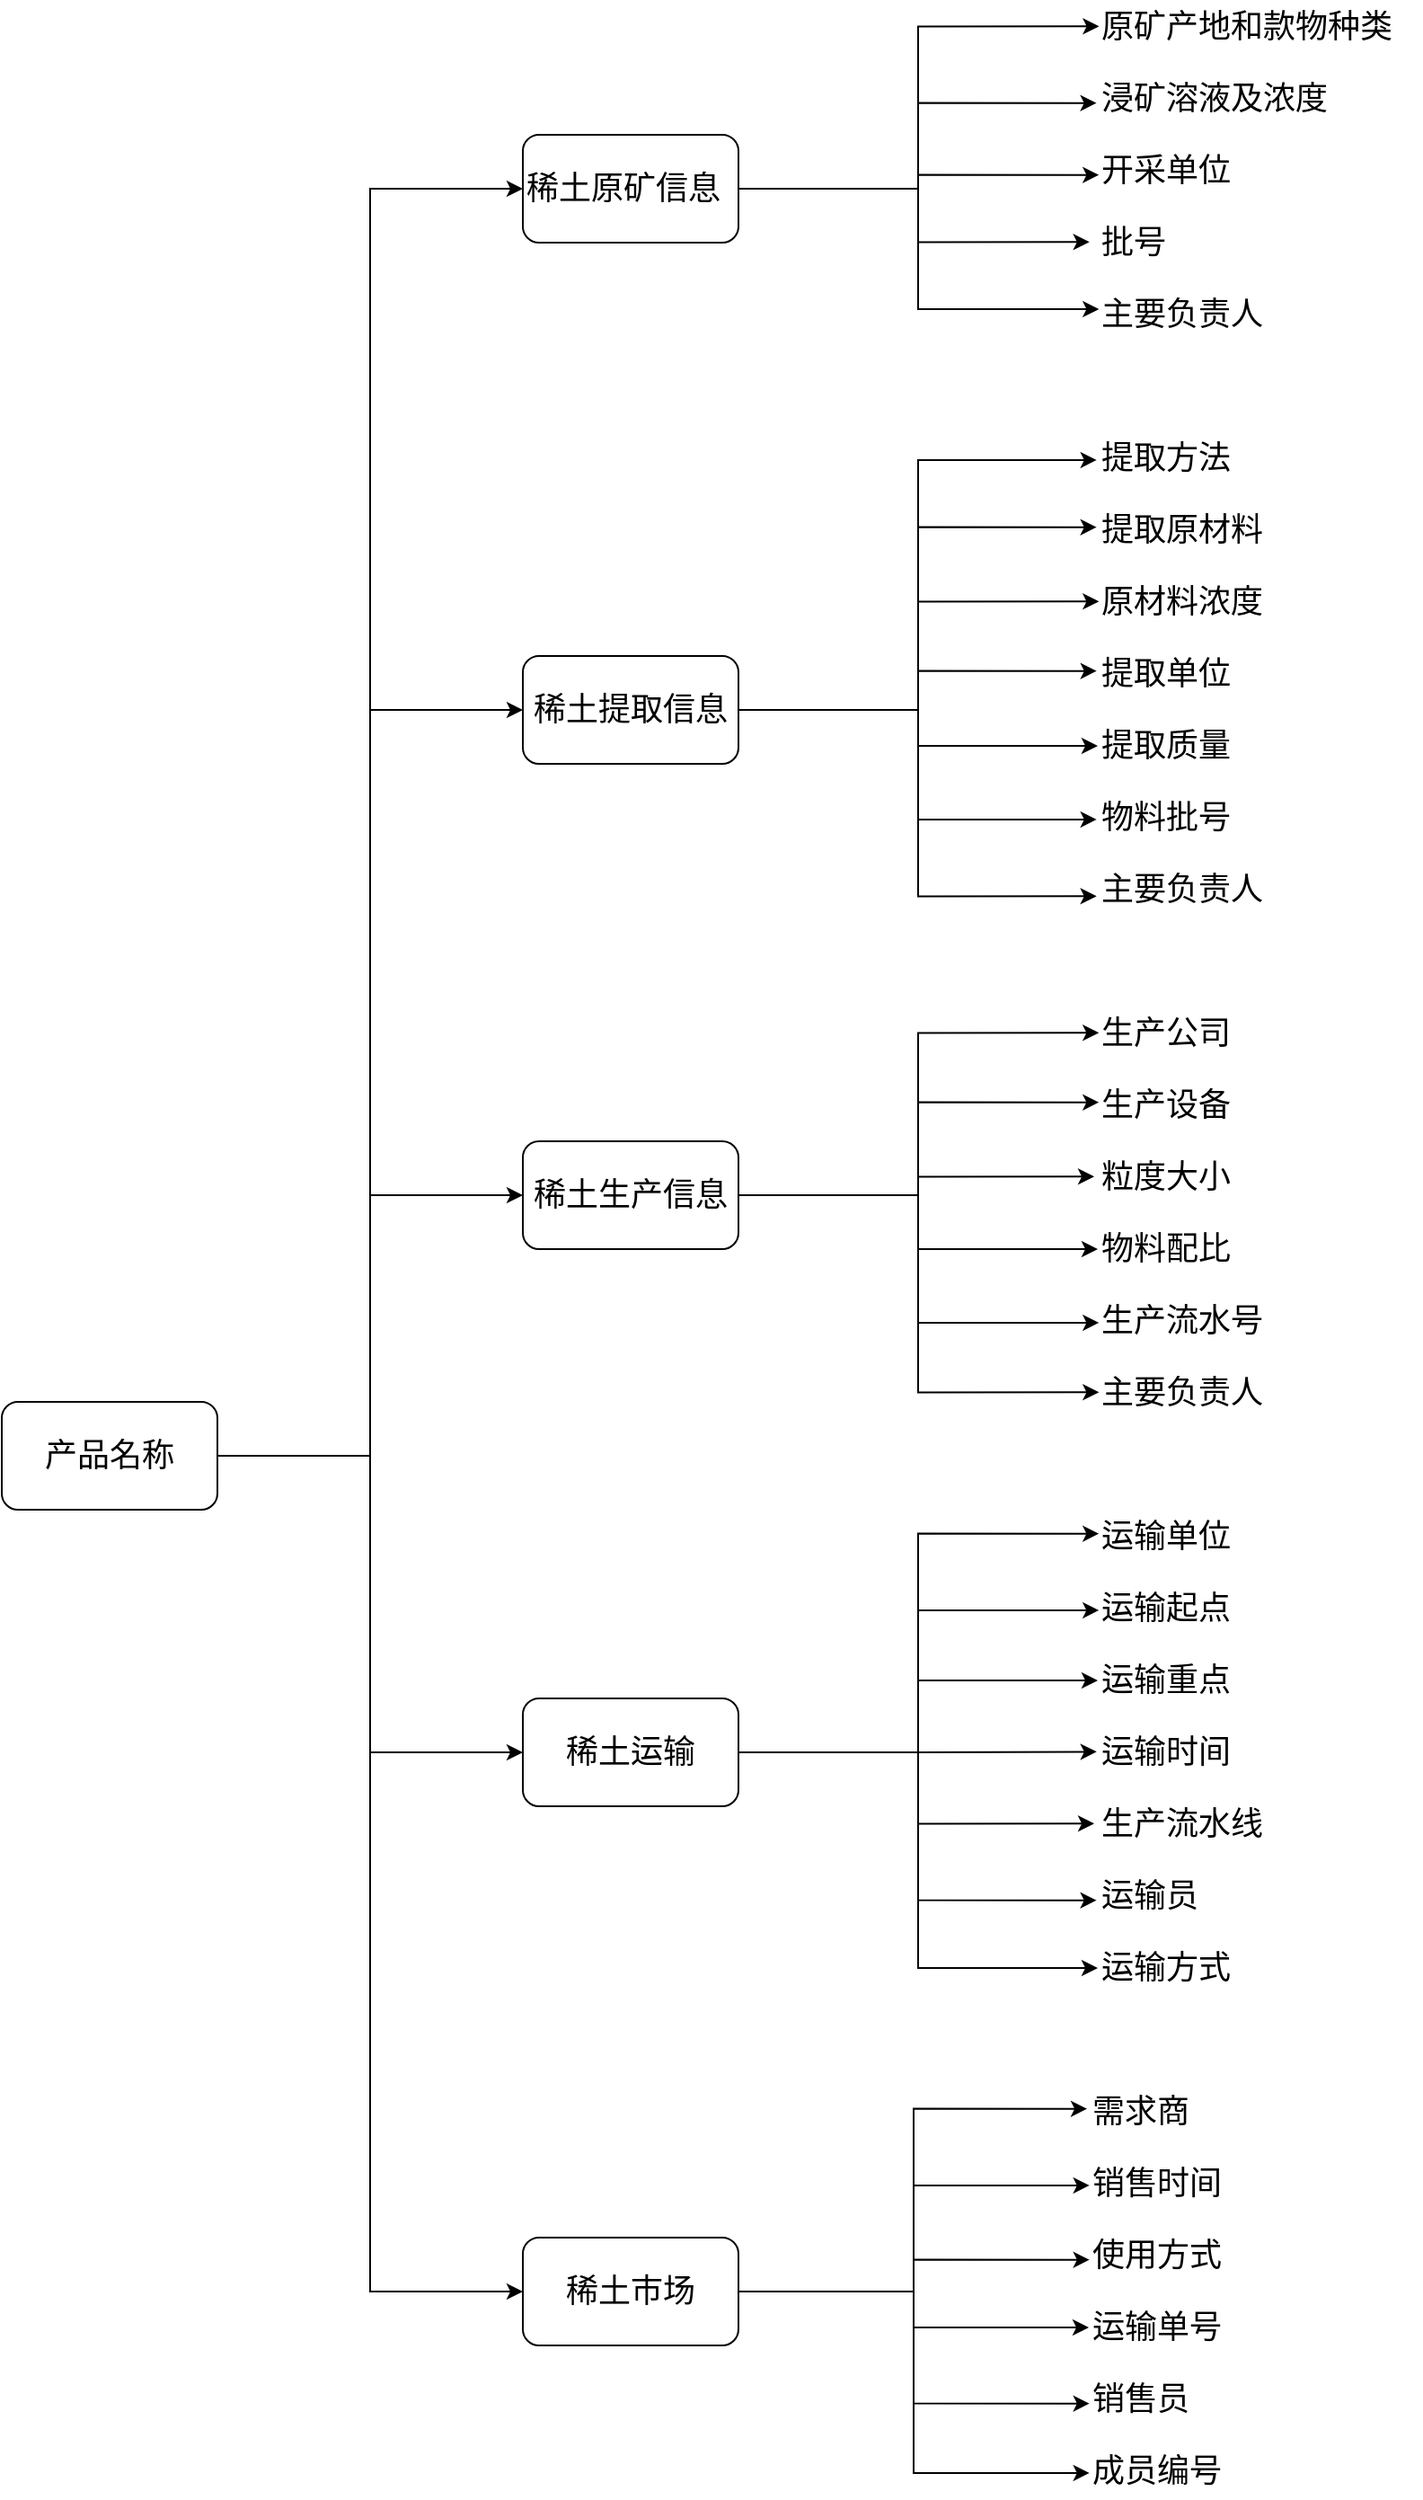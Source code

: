 <mxfile version="17.2.4" type="device"><diagram id="3lifroQNXQHCzEUROfUb" name="第 1 页"><mxGraphModel dx="1635" dy="1505" grid="1" gridSize="10" guides="1" tooltips="1" connect="1" arrows="1" fold="1" page="0" pageScale="1" pageWidth="827" pageHeight="1169" math="0" shadow="0"><root><mxCell id="0"/><mxCell id="1" parent="0"/><mxCell id="lrL1M2zGDRkTjlOEHTQo-98" style="edgeStyle=orthogonalEdgeStyle;rounded=0;orthogonalLoop=1;jettySize=auto;html=1;exitX=1;exitY=0.5;exitDx=0;exitDy=0;entryX=0;entryY=0.5;entryDx=0;entryDy=0;fontSize=18;" parent="1" source="lrL1M2zGDRkTjlOEHTQo-1" target="lrL1M2zGDRkTjlOEHTQo-2" edge="1"><mxGeometry relative="1" as="geometry"/></mxCell><mxCell id="lrL1M2zGDRkTjlOEHTQo-99" style="edgeStyle=orthogonalEdgeStyle;rounded=0;orthogonalLoop=1;jettySize=auto;html=1;exitX=1;exitY=0.5;exitDx=0;exitDy=0;entryX=0;entryY=0.5;entryDx=0;entryDy=0;fontSize=18;" parent="1" source="lrL1M2zGDRkTjlOEHTQo-1" target="lrL1M2zGDRkTjlOEHTQo-3" edge="1"><mxGeometry relative="1" as="geometry"/></mxCell><mxCell id="lrL1M2zGDRkTjlOEHTQo-100" style="edgeStyle=orthogonalEdgeStyle;rounded=0;orthogonalLoop=1;jettySize=auto;html=1;exitX=1;exitY=0.5;exitDx=0;exitDy=0;entryX=0;entryY=0.5;entryDx=0;entryDy=0;fontSize=18;" parent="1" source="lrL1M2zGDRkTjlOEHTQo-1" target="lrL1M2zGDRkTjlOEHTQo-4" edge="1"><mxGeometry relative="1" as="geometry"/></mxCell><mxCell id="lrL1M2zGDRkTjlOEHTQo-101" style="edgeStyle=orthogonalEdgeStyle;rounded=0;orthogonalLoop=1;jettySize=auto;html=1;exitX=1;exitY=0.5;exitDx=0;exitDy=0;entryX=0;entryY=0.5;entryDx=0;entryDy=0;fontSize=18;" parent="1" source="lrL1M2zGDRkTjlOEHTQo-1" target="lrL1M2zGDRkTjlOEHTQo-5" edge="1"><mxGeometry relative="1" as="geometry"/></mxCell><mxCell id="lrL1M2zGDRkTjlOEHTQo-102" style="edgeStyle=orthogonalEdgeStyle;rounded=0;orthogonalLoop=1;jettySize=auto;html=1;exitX=1;exitY=0.5;exitDx=0;exitDy=0;entryX=0;entryY=0.5;entryDx=0;entryDy=0;fontSize=18;" parent="1" source="lrL1M2zGDRkTjlOEHTQo-1" target="lrL1M2zGDRkTjlOEHTQo-6" edge="1"><mxGeometry relative="1" as="geometry"/></mxCell><mxCell id="lrL1M2zGDRkTjlOEHTQo-1" value="产品名称" style="rounded=1;whiteSpace=wrap;html=1;fontSize=18;align=center;" parent="1" vertex="1"><mxGeometry x="70" y="675" width="120" height="60" as="geometry"/></mxCell><mxCell id="lrL1M2zGDRkTjlOEHTQo-56" style="edgeStyle=orthogonalEdgeStyle;rounded=0;orthogonalLoop=1;jettySize=auto;html=1;entryX=0.004;entryY=0.489;entryDx=0;entryDy=0;entryPerimeter=0;fontSize=18;" parent="1" source="lrL1M2zGDRkTjlOEHTQo-2" target="lrL1M2zGDRkTjlOEHTQo-7" edge="1"><mxGeometry relative="1" as="geometry"/></mxCell><mxCell id="lrL1M2zGDRkTjlOEHTQo-58" style="edgeStyle=orthogonalEdgeStyle;rounded=0;orthogonalLoop=1;jettySize=auto;html=1;exitX=1;exitY=0.5;exitDx=0;exitDy=0;entryX=-0.005;entryY=0.578;entryDx=0;entryDy=0;entryPerimeter=0;fontSize=18;" parent="1" source="lrL1M2zGDRkTjlOEHTQo-2" target="lrL1M2zGDRkTjlOEHTQo-10" edge="1"><mxGeometry relative="1" as="geometry"/></mxCell><mxCell id="lrL1M2zGDRkTjlOEHTQo-59" style="edgeStyle=orthogonalEdgeStyle;rounded=0;orthogonalLoop=1;jettySize=auto;html=1;exitX=1;exitY=0.5;exitDx=0;exitDy=0;fontSize=18;entryX=0.007;entryY=0.578;entryDx=0;entryDy=0;entryPerimeter=0;" parent="1" source="lrL1M2zGDRkTjlOEHTQo-2" target="lrL1M2zGDRkTjlOEHTQo-11" edge="1"><mxGeometry relative="1" as="geometry"><mxPoint x="690" y="-10" as="targetPoint"/></mxGeometry></mxCell><mxCell id="lrL1M2zGDRkTjlOEHTQo-60" style="edgeStyle=orthogonalEdgeStyle;rounded=0;orthogonalLoop=1;jettySize=auto;html=1;exitX=1;exitY=0.5;exitDx=0;exitDy=0;entryX=-0.093;entryY=0.489;entryDx=0;entryDy=0;entryPerimeter=0;fontSize=18;" parent="1" source="lrL1M2zGDRkTjlOEHTQo-2" target="lrL1M2zGDRkTjlOEHTQo-12" edge="1"><mxGeometry relative="1" as="geometry"/></mxCell><mxCell id="lrL1M2zGDRkTjlOEHTQo-61" style="edgeStyle=orthogonalEdgeStyle;rounded=0;orthogonalLoop=1;jettySize=auto;html=1;exitX=1;exitY=0.5;exitDx=0;exitDy=0;entryX=0.006;entryY=0.4;entryDx=0;entryDy=0;entryPerimeter=0;fontSize=18;" parent="1" source="lrL1M2zGDRkTjlOEHTQo-2" target="lrL1M2zGDRkTjlOEHTQo-13" edge="1"><mxGeometry relative="1" as="geometry"/></mxCell><mxCell id="lrL1M2zGDRkTjlOEHTQo-2" value="稀土原矿信息" style="rounded=1;whiteSpace=wrap;html=1;fontSize=18;align=left;" parent="1" vertex="1"><mxGeometry x="360" y="-30" width="120" height="60" as="geometry"/></mxCell><mxCell id="lrL1M2zGDRkTjlOEHTQo-62" style="edgeStyle=orthogonalEdgeStyle;rounded=0;orthogonalLoop=1;jettySize=auto;html=1;exitX=1;exitY=0.5;exitDx=0;exitDy=0;entryX=-0.007;entryY=0.533;entryDx=0;entryDy=0;entryPerimeter=0;fontSize=18;" parent="1" source="lrL1M2zGDRkTjlOEHTQo-3" target="lrL1M2zGDRkTjlOEHTQo-14" edge="1"><mxGeometry relative="1" as="geometry"/></mxCell><mxCell id="lrL1M2zGDRkTjlOEHTQo-63" style="edgeStyle=orthogonalEdgeStyle;rounded=0;orthogonalLoop=1;jettySize=auto;html=1;exitX=1;exitY=0.5;exitDx=0;exitDy=0;entryX=-0.006;entryY=0.444;entryDx=0;entryDy=0;entryPerimeter=0;fontSize=18;" parent="1" source="lrL1M2zGDRkTjlOEHTQo-3" target="lrL1M2zGDRkTjlOEHTQo-15" edge="1"><mxGeometry relative="1" as="geometry"/></mxCell><mxCell id="lrL1M2zGDRkTjlOEHTQo-64" style="edgeStyle=orthogonalEdgeStyle;rounded=0;orthogonalLoop=1;jettySize=auto;html=1;exitX=1;exitY=0.5;exitDx=0;exitDy=0;entryX=0.006;entryY=0.489;entryDx=0;entryDy=0;entryPerimeter=0;fontSize=18;" parent="1" source="lrL1M2zGDRkTjlOEHTQo-3" target="lrL1M2zGDRkTjlOEHTQo-16" edge="1"><mxGeometry relative="1" as="geometry"/></mxCell><mxCell id="lrL1M2zGDRkTjlOEHTQo-65" style="edgeStyle=orthogonalEdgeStyle;rounded=0;orthogonalLoop=1;jettySize=auto;html=1;exitX=1;exitY=0.5;exitDx=0;exitDy=0;entryX=-0.007;entryY=0.444;entryDx=0;entryDy=0;entryPerimeter=0;fontSize=18;" parent="1" source="lrL1M2zGDRkTjlOEHTQo-3" target="lrL1M2zGDRkTjlOEHTQo-17" edge="1"><mxGeometry relative="1" as="geometry"/></mxCell><mxCell id="lrL1M2zGDRkTjlOEHTQo-66" style="edgeStyle=orthogonalEdgeStyle;rounded=0;orthogonalLoop=1;jettySize=auto;html=1;exitX=1;exitY=0.5;exitDx=0;exitDy=0;fontSize=18;" parent="1" source="lrL1M2zGDRkTjlOEHTQo-3" target="lrL1M2zGDRkTjlOEHTQo-18" edge="1"><mxGeometry relative="1" as="geometry"/></mxCell><mxCell id="lrL1M2zGDRkTjlOEHTQo-67" style="edgeStyle=orthogonalEdgeStyle;rounded=0;orthogonalLoop=1;jettySize=auto;html=1;exitX=1;exitY=0.5;exitDx=0;exitDy=0;entryX=-0.007;entryY=0.533;entryDx=0;entryDy=0;entryPerimeter=0;fontSize=18;" parent="1" source="lrL1M2zGDRkTjlOEHTQo-3" target="lrL1M2zGDRkTjlOEHTQo-19" edge="1"><mxGeometry relative="1" as="geometry"/></mxCell><mxCell id="lrL1M2zGDRkTjlOEHTQo-68" style="edgeStyle=orthogonalEdgeStyle;rounded=0;orthogonalLoop=1;jettySize=auto;html=1;exitX=1;exitY=0.5;exitDx=0;exitDy=0;entryX=-0.006;entryY=0.622;entryDx=0;entryDy=0;entryPerimeter=0;fontSize=18;" parent="1" source="lrL1M2zGDRkTjlOEHTQo-3" target="lrL1M2zGDRkTjlOEHTQo-20" edge="1"><mxGeometry relative="1" as="geometry"/></mxCell><mxCell id="lrL1M2zGDRkTjlOEHTQo-3" value="稀土提取信息" style="rounded=1;whiteSpace=wrap;html=1;fontSize=18;align=center;" parent="1" vertex="1"><mxGeometry x="360" y="260" width="120" height="60" as="geometry"/></mxCell><mxCell id="lrL1M2zGDRkTjlOEHTQo-79" style="edgeStyle=orthogonalEdgeStyle;rounded=0;orthogonalLoop=1;jettySize=auto;html=1;exitX=1;exitY=0.5;exitDx=0;exitDy=0;entryX=0.007;entryY=0.489;entryDx=0;entryDy=0;entryPerimeter=0;fontSize=18;" parent="1" source="lrL1M2zGDRkTjlOEHTQo-4" target="lrL1M2zGDRkTjlOEHTQo-21" edge="1"><mxGeometry relative="1" as="geometry"/></mxCell><mxCell id="lrL1M2zGDRkTjlOEHTQo-80" style="edgeStyle=orthogonalEdgeStyle;rounded=0;orthogonalLoop=1;jettySize=auto;html=1;exitX=1;exitY=0.5;exitDx=0;exitDy=0;entryX=0.007;entryY=0.444;entryDx=0;entryDy=0;entryPerimeter=0;fontSize=18;" parent="1" source="lrL1M2zGDRkTjlOEHTQo-4" target="lrL1M2zGDRkTjlOEHTQo-22" edge="1"><mxGeometry relative="1" as="geometry"/></mxCell><mxCell id="lrL1M2zGDRkTjlOEHTQo-81" style="edgeStyle=orthogonalEdgeStyle;rounded=0;orthogonalLoop=1;jettySize=auto;html=1;exitX=1;exitY=0.5;exitDx=0;exitDy=0;entryX=-0.022;entryY=0.489;entryDx=0;entryDy=0;entryPerimeter=0;fontSize=18;" parent="1" source="lrL1M2zGDRkTjlOEHTQo-4" target="lrL1M2zGDRkTjlOEHTQo-23" edge="1"><mxGeometry relative="1" as="geometry"/></mxCell><mxCell id="lrL1M2zGDRkTjlOEHTQo-82" style="edgeStyle=orthogonalEdgeStyle;rounded=0;orthogonalLoop=1;jettySize=auto;html=1;exitX=1;exitY=0.5;exitDx=0;exitDy=0;fontSize=18;" parent="1" source="lrL1M2zGDRkTjlOEHTQo-4" target="lrL1M2zGDRkTjlOEHTQo-24" edge="1"><mxGeometry relative="1" as="geometry"/></mxCell><mxCell id="lrL1M2zGDRkTjlOEHTQo-83" style="edgeStyle=orthogonalEdgeStyle;rounded=0;orthogonalLoop=1;jettySize=auto;html=1;exitX=1;exitY=0.5;exitDx=0;exitDy=0;entryX=0.006;entryY=0.533;entryDx=0;entryDy=0;entryPerimeter=0;fontSize=18;" parent="1" source="lrL1M2zGDRkTjlOEHTQo-4" target="lrL1M2zGDRkTjlOEHTQo-25" edge="1"><mxGeometry relative="1" as="geometry"/></mxCell><mxCell id="lrL1M2zGDRkTjlOEHTQo-84" style="edgeStyle=orthogonalEdgeStyle;rounded=0;orthogonalLoop=1;jettySize=auto;html=1;exitX=1;exitY=0.5;exitDx=0;exitDy=0;entryX=0.006;entryY=0.489;entryDx=0;entryDy=0;entryPerimeter=0;fontSize=18;" parent="1" source="lrL1M2zGDRkTjlOEHTQo-4" target="lrL1M2zGDRkTjlOEHTQo-26" edge="1"><mxGeometry relative="1" as="geometry"/></mxCell><mxCell id="lrL1M2zGDRkTjlOEHTQo-4" value="稀土生产信息" style="rounded=1;whiteSpace=wrap;html=1;fontSize=18;align=center;" parent="1" vertex="1"><mxGeometry x="360" y="530" width="120" height="60" as="geometry"/></mxCell><mxCell id="lrL1M2zGDRkTjlOEHTQo-85" style="edgeStyle=orthogonalEdgeStyle;rounded=0;orthogonalLoop=1;jettySize=auto;html=1;exitX=1;exitY=0.5;exitDx=0;exitDy=0;entryX=0.007;entryY=0.444;entryDx=0;entryDy=0;entryPerimeter=0;fontSize=18;" parent="1" source="lrL1M2zGDRkTjlOEHTQo-5" target="lrL1M2zGDRkTjlOEHTQo-27" edge="1"><mxGeometry relative="1" as="geometry"/></mxCell><mxCell id="lrL1M2zGDRkTjlOEHTQo-86" style="edgeStyle=orthogonalEdgeStyle;rounded=0;orthogonalLoop=1;jettySize=auto;html=1;exitX=1;exitY=0.5;exitDx=0;exitDy=0;entryX=0.007;entryY=0.533;entryDx=0;entryDy=0;entryPerimeter=0;fontSize=18;" parent="1" source="lrL1M2zGDRkTjlOEHTQo-5" target="lrL1M2zGDRkTjlOEHTQo-29" edge="1"><mxGeometry relative="1" as="geometry"/></mxCell><mxCell id="lrL1M2zGDRkTjlOEHTQo-87" style="edgeStyle=orthogonalEdgeStyle;rounded=0;orthogonalLoop=1;jettySize=auto;html=1;exitX=1;exitY=0.5;exitDx=0;exitDy=0;fontSize=18;" parent="1" source="lrL1M2zGDRkTjlOEHTQo-5" target="lrL1M2zGDRkTjlOEHTQo-30" edge="1"><mxGeometry relative="1" as="geometry"/></mxCell><mxCell id="lrL1M2zGDRkTjlOEHTQo-88" style="edgeStyle=orthogonalEdgeStyle;rounded=0;orthogonalLoop=1;jettySize=auto;html=1;exitX=1;exitY=0.5;exitDx=0;exitDy=0;entryX=-0.007;entryY=0.489;entryDx=0;entryDy=0;entryPerimeter=0;fontSize=18;" parent="1" source="lrL1M2zGDRkTjlOEHTQo-5" target="lrL1M2zGDRkTjlOEHTQo-31" edge="1"><mxGeometry relative="1" as="geometry"/></mxCell><mxCell id="lrL1M2zGDRkTjlOEHTQo-89" style="edgeStyle=orthogonalEdgeStyle;rounded=0;orthogonalLoop=1;jettySize=auto;html=1;exitX=1;exitY=0.5;exitDx=0;exitDy=0;entryX=-0.018;entryY=0.489;entryDx=0;entryDy=0;entryPerimeter=0;fontSize=18;" parent="1" source="lrL1M2zGDRkTjlOEHTQo-5" target="lrL1M2zGDRkTjlOEHTQo-32" edge="1"><mxGeometry relative="1" as="geometry"/></mxCell><mxCell id="lrL1M2zGDRkTjlOEHTQo-90" style="edgeStyle=orthogonalEdgeStyle;rounded=0;orthogonalLoop=1;jettySize=auto;html=1;exitX=1;exitY=0.5;exitDx=0;exitDy=0;entryX=-0.01;entryY=0.578;entryDx=0;entryDy=0;entryPerimeter=0;fontSize=18;" parent="1" source="lrL1M2zGDRkTjlOEHTQo-5" target="lrL1M2zGDRkTjlOEHTQo-33" edge="1"><mxGeometry relative="1" as="geometry"/></mxCell><mxCell id="lrL1M2zGDRkTjlOEHTQo-91" style="edgeStyle=orthogonalEdgeStyle;rounded=0;orthogonalLoop=1;jettySize=auto;html=1;exitX=1;exitY=0.5;exitDx=0;exitDy=0;entryX=0;entryY=0.5;entryDx=0;entryDy=0;entryPerimeter=0;fontSize=18;" parent="1" source="lrL1M2zGDRkTjlOEHTQo-5" target="lrL1M2zGDRkTjlOEHTQo-34" edge="1"><mxGeometry relative="1" as="geometry"/></mxCell><mxCell id="lrL1M2zGDRkTjlOEHTQo-5" value="稀土运输" style="rounded=1;whiteSpace=wrap;html=1;fontSize=18;align=center;" parent="1" vertex="1"><mxGeometry x="360" y="840" width="120" height="60" as="geometry"/></mxCell><mxCell id="lrL1M2zGDRkTjlOEHTQo-92" style="edgeStyle=orthogonalEdgeStyle;rounded=0;orthogonalLoop=1;jettySize=auto;html=1;exitX=1;exitY=0.5;exitDx=0;exitDy=0;entryX=-0.014;entryY=0.444;entryDx=0;entryDy=0;entryPerimeter=0;fontSize=18;" parent="1" source="lrL1M2zGDRkTjlOEHTQo-6" target="lrL1M2zGDRkTjlOEHTQo-36" edge="1"><mxGeometry relative="1" as="geometry"/></mxCell><mxCell id="lrL1M2zGDRkTjlOEHTQo-93" style="edgeStyle=orthogonalEdgeStyle;rounded=0;orthogonalLoop=1;jettySize=auto;html=1;exitX=1;exitY=0.5;exitDx=0;exitDy=0;entryX=0.004;entryY=0.533;entryDx=0;entryDy=0;entryPerimeter=0;fontSize=18;" parent="1" source="lrL1M2zGDRkTjlOEHTQo-6" target="lrL1M2zGDRkTjlOEHTQo-37" edge="1"><mxGeometry relative="1" as="geometry"/></mxCell><mxCell id="lrL1M2zGDRkTjlOEHTQo-94" style="edgeStyle=orthogonalEdgeStyle;rounded=0;orthogonalLoop=1;jettySize=auto;html=1;exitX=1;exitY=0.5;exitDx=0;exitDy=0;entryX=0.004;entryY=0.578;entryDx=0;entryDy=0;entryPerimeter=0;fontSize=18;" parent="1" source="lrL1M2zGDRkTjlOEHTQo-6" target="lrL1M2zGDRkTjlOEHTQo-38" edge="1"><mxGeometry relative="1" as="geometry"/></mxCell><mxCell id="lrL1M2zGDRkTjlOEHTQo-95" style="edgeStyle=orthogonalEdgeStyle;rounded=0;orthogonalLoop=1;jettySize=auto;html=1;exitX=1;exitY=0.5;exitDx=0;exitDy=0;fontSize=18;" parent="1" source="lrL1M2zGDRkTjlOEHTQo-6" target="lrL1M2zGDRkTjlOEHTQo-39" edge="1"><mxGeometry relative="1" as="geometry"/></mxCell><mxCell id="lrL1M2zGDRkTjlOEHTQo-96" style="edgeStyle=orthogonalEdgeStyle;rounded=0;orthogonalLoop=1;jettySize=auto;html=1;exitX=1;exitY=0.5;exitDx=0;exitDy=0;entryX=0.005;entryY=0.578;entryDx=0;entryDy=0;entryPerimeter=0;fontSize=18;" parent="1" source="lrL1M2zGDRkTjlOEHTQo-6" target="lrL1M2zGDRkTjlOEHTQo-40" edge="1"><mxGeometry relative="1" as="geometry"/></mxCell><mxCell id="lrL1M2zGDRkTjlOEHTQo-97" style="edgeStyle=orthogonalEdgeStyle;rounded=0;orthogonalLoop=1;jettySize=auto;html=1;exitX=1;exitY=0.5;exitDx=0;exitDy=0;entryX=0.004;entryY=0.533;entryDx=0;entryDy=0;entryPerimeter=0;fontSize=18;" parent="1" source="lrL1M2zGDRkTjlOEHTQo-6" target="lrL1M2zGDRkTjlOEHTQo-43" edge="1"><mxGeometry relative="1" as="geometry"/></mxCell><mxCell id="lrL1M2zGDRkTjlOEHTQo-6" value="稀土市场" style="rounded=1;whiteSpace=wrap;html=1;fontSize=18;align=center;" parent="1" vertex="1"><mxGeometry x="360" y="1140" width="120" height="60" as="geometry"/></mxCell><mxCell id="lrL1M2zGDRkTjlOEHTQo-7" value="原矿产地和款物种类" style="text;html=1;align=left;verticalAlign=middle;resizable=0;points=[];autosize=1;strokeColor=none;fillColor=none;fontSize=18;" parent="1" vertex="1"><mxGeometry x="680" y="-105" width="180" height="30" as="geometry"/></mxCell><mxCell id="lrL1M2zGDRkTjlOEHTQo-10" value="浸矿溶液及浓度" style="text;html=1;align=left;verticalAlign=middle;resizable=0;points=[];autosize=1;strokeColor=none;fillColor=none;fontSize=18;" parent="1" vertex="1"><mxGeometry x="680" y="-65" width="140" height="30" as="geometry"/></mxCell><mxCell id="lrL1M2zGDRkTjlOEHTQo-11" value="开采单位" style="text;html=1;align=left;verticalAlign=middle;resizable=0;points=[];autosize=1;strokeColor=none;fillColor=none;fontSize=18;" parent="1" vertex="1"><mxGeometry x="680" y="-25" width="90" height="30" as="geometry"/></mxCell><mxCell id="lrL1M2zGDRkTjlOEHTQo-12" value="批号" style="text;html=1;align=left;verticalAlign=middle;resizable=0;points=[];autosize=1;strokeColor=none;fillColor=none;fontSize=18;" parent="1" vertex="1"><mxGeometry x="680" y="15" width="50" height="30" as="geometry"/></mxCell><mxCell id="lrL1M2zGDRkTjlOEHTQo-13" value="主要负责人" style="text;html=1;align=left;verticalAlign=middle;resizable=0;points=[];autosize=1;strokeColor=none;fillColor=none;fontSize=18;" parent="1" vertex="1"><mxGeometry x="680" y="55" width="110" height="30" as="geometry"/></mxCell><mxCell id="lrL1M2zGDRkTjlOEHTQo-14" value="提取方法" style="text;html=1;align=left;verticalAlign=middle;resizable=0;points=[];autosize=1;strokeColor=none;fillColor=none;fontSize=18;" parent="1" vertex="1"><mxGeometry x="680" y="135" width="90" height="30" as="geometry"/></mxCell><mxCell id="lrL1M2zGDRkTjlOEHTQo-15" value="提取原材料" style="text;html=1;align=left;verticalAlign=middle;resizable=0;points=[];autosize=1;strokeColor=none;fillColor=none;fontSize=18;" parent="1" vertex="1"><mxGeometry x="680" y="175" width="110" height="30" as="geometry"/></mxCell><mxCell id="lrL1M2zGDRkTjlOEHTQo-16" value="原材料浓度" style="text;html=1;align=left;verticalAlign=middle;resizable=0;points=[];autosize=1;strokeColor=none;fillColor=none;fontSize=18;" parent="1" vertex="1"><mxGeometry x="680" y="215" width="110" height="30" as="geometry"/></mxCell><mxCell id="lrL1M2zGDRkTjlOEHTQo-17" value="提取单位" style="text;html=1;align=left;verticalAlign=middle;resizable=0;points=[];autosize=1;strokeColor=none;fillColor=none;fontSize=18;" parent="1" vertex="1"><mxGeometry x="680" y="255" width="90" height="30" as="geometry"/></mxCell><mxCell id="lrL1M2zGDRkTjlOEHTQo-18" value="提取质量" style="text;html=1;align=left;verticalAlign=middle;resizable=0;points=[];autosize=1;strokeColor=none;fillColor=none;fontSize=18;" parent="1" vertex="1"><mxGeometry x="680" y="295" width="90" height="30" as="geometry"/></mxCell><mxCell id="lrL1M2zGDRkTjlOEHTQo-19" value="物料批号" style="text;html=1;align=left;verticalAlign=middle;resizable=0;points=[];autosize=1;strokeColor=none;fillColor=none;fontSize=18;" parent="1" vertex="1"><mxGeometry x="680" y="335" width="90" height="30" as="geometry"/></mxCell><mxCell id="lrL1M2zGDRkTjlOEHTQo-20" value="主要负责人" style="text;html=1;align=left;verticalAlign=middle;resizable=0;points=[];autosize=1;strokeColor=none;fillColor=none;fontSize=18;" parent="1" vertex="1"><mxGeometry x="680" y="375" width="110" height="30" as="geometry"/></mxCell><mxCell id="lrL1M2zGDRkTjlOEHTQo-21" value="生产公司" style="text;html=1;align=left;verticalAlign=middle;resizable=0;points=[];autosize=1;strokeColor=none;fillColor=none;fontSize=18;" parent="1" vertex="1"><mxGeometry x="680" y="455" width="90" height="30" as="geometry"/></mxCell><mxCell id="lrL1M2zGDRkTjlOEHTQo-22" value="生产设备" style="text;html=1;align=left;verticalAlign=middle;resizable=0;points=[];autosize=1;strokeColor=none;fillColor=none;fontSize=18;" parent="1" vertex="1"><mxGeometry x="680" y="495" width="90" height="30" as="geometry"/></mxCell><mxCell id="lrL1M2zGDRkTjlOEHTQo-23" value="粒度大小" style="text;html=1;align=left;verticalAlign=middle;resizable=0;points=[];autosize=1;strokeColor=none;fillColor=none;fontSize=18;" parent="1" vertex="1"><mxGeometry x="680" y="535" width="90" height="30" as="geometry"/></mxCell><mxCell id="lrL1M2zGDRkTjlOEHTQo-24" value="物料配比" style="text;html=1;align=left;verticalAlign=middle;resizable=0;points=[];autosize=1;strokeColor=none;fillColor=none;fontSize=18;" parent="1" vertex="1"><mxGeometry x="680" y="575" width="90" height="30" as="geometry"/></mxCell><mxCell id="lrL1M2zGDRkTjlOEHTQo-25" value="生产流水号" style="text;html=1;align=left;verticalAlign=middle;resizable=0;points=[];autosize=1;strokeColor=none;fillColor=none;fontSize=18;" parent="1" vertex="1"><mxGeometry x="680" y="615" width="110" height="30" as="geometry"/></mxCell><mxCell id="lrL1M2zGDRkTjlOEHTQo-26" value="主要负责人" style="text;html=1;align=left;verticalAlign=middle;resizable=0;points=[];autosize=1;strokeColor=none;fillColor=none;fontSize=18;" parent="1" vertex="1"><mxGeometry x="680" y="655" width="110" height="30" as="geometry"/></mxCell><mxCell id="lrL1M2zGDRkTjlOEHTQo-27" value="运输单位" style="text;html=1;align=left;verticalAlign=middle;resizable=0;points=[];autosize=1;strokeColor=none;fillColor=none;fontSize=18;" parent="1" vertex="1"><mxGeometry x="680" y="735" width="90" height="30" as="geometry"/></mxCell><mxCell id="lrL1M2zGDRkTjlOEHTQo-29" value="运输起点" style="text;html=1;align=left;verticalAlign=middle;resizable=0;points=[];autosize=1;strokeColor=none;fillColor=none;fontSize=18;" parent="1" vertex="1"><mxGeometry x="680" y="775" width="90" height="30" as="geometry"/></mxCell><mxCell id="lrL1M2zGDRkTjlOEHTQo-30" value="运输重点" style="text;html=1;align=left;verticalAlign=middle;resizable=0;points=[];autosize=1;strokeColor=none;fillColor=none;fontSize=18;" parent="1" vertex="1"><mxGeometry x="680" y="815" width="90" height="30" as="geometry"/></mxCell><mxCell id="lrL1M2zGDRkTjlOEHTQo-31" value="运输时间" style="text;html=1;align=left;verticalAlign=middle;resizable=0;points=[];autosize=1;strokeColor=none;fillColor=none;fontSize=18;" parent="1" vertex="1"><mxGeometry x="680" y="855" width="90" height="30" as="geometry"/></mxCell><mxCell id="lrL1M2zGDRkTjlOEHTQo-32" value="生产流水线" style="text;html=1;align=left;verticalAlign=middle;resizable=0;points=[];autosize=1;strokeColor=none;fillColor=none;fontSize=18;" parent="1" vertex="1"><mxGeometry x="680" y="895" width="110" height="30" as="geometry"/></mxCell><mxCell id="lrL1M2zGDRkTjlOEHTQo-33" value="运输员" style="text;html=1;align=left;verticalAlign=middle;resizable=0;points=[];autosize=1;strokeColor=none;fillColor=none;fontSize=18;" parent="1" vertex="1"><mxGeometry x="680" y="935" width="70" height="30" as="geometry"/></mxCell><mxCell id="lrL1M2zGDRkTjlOEHTQo-34" value="运输方式" style="text;html=1;align=left;verticalAlign=middle;resizable=0;points=[];autosize=1;strokeColor=none;fillColor=none;fontSize=18;" parent="1" vertex="1"><mxGeometry x="680" y="975" width="90" height="30" as="geometry"/></mxCell><mxCell id="lrL1M2zGDRkTjlOEHTQo-36" value="需求商" style="text;html=1;align=left;verticalAlign=middle;resizable=0;points=[];autosize=1;strokeColor=none;fillColor=none;fontSize=18;" parent="1" vertex="1"><mxGeometry x="675" y="1055" width="70" height="30" as="geometry"/></mxCell><mxCell id="lrL1M2zGDRkTjlOEHTQo-37" value="销售时间" style="text;html=1;align=left;verticalAlign=middle;resizable=0;points=[];autosize=1;strokeColor=none;fillColor=none;fontSize=18;" parent="1" vertex="1"><mxGeometry x="675" y="1095" width="90" height="30" as="geometry"/></mxCell><mxCell id="lrL1M2zGDRkTjlOEHTQo-38" value="使用方式" style="text;html=1;align=left;verticalAlign=middle;resizable=0;points=[];autosize=1;strokeColor=none;fillColor=none;fontSize=18;" parent="1" vertex="1"><mxGeometry x="675" y="1135" width="90" height="30" as="geometry"/></mxCell><mxCell id="lrL1M2zGDRkTjlOEHTQo-39" value="运输单号" style="text;html=1;align=left;verticalAlign=middle;resizable=0;points=[];autosize=1;strokeColor=none;fillColor=none;fontSize=18;" parent="1" vertex="1"><mxGeometry x="675" y="1175" width="90" height="30" as="geometry"/></mxCell><mxCell id="lrL1M2zGDRkTjlOEHTQo-40" value="销售员" style="text;html=1;align=left;verticalAlign=middle;resizable=0;points=[];autosize=1;strokeColor=none;fillColor=none;fontSize=18;" parent="1" vertex="1"><mxGeometry x="675" y="1215" width="70" height="30" as="geometry"/></mxCell><mxCell id="lrL1M2zGDRkTjlOEHTQo-43" value="成员编号" style="text;html=1;align=left;verticalAlign=middle;resizable=0;points=[];autosize=1;strokeColor=none;fillColor=none;fontSize=18;" parent="1" vertex="1"><mxGeometry x="675" y="1255" width="90" height="30" as="geometry"/></mxCell></root></mxGraphModel></diagram></mxfile>